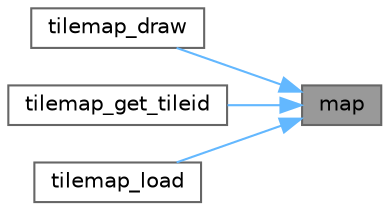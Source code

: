 digraph "map"
{
 // LATEX_PDF_SIZE
  bgcolor="transparent";
  edge [fontname=Helvetica,fontsize=10,labelfontname=Helvetica,labelfontsize=10];
  node [fontname=Helvetica,fontsize=10,shape=box,height=0.2,width=0.4];
  rankdir="RL";
  Node1 [id="Node000001",label="map",height=0.2,width=0.4,color="gray40", fillcolor="grey60", style="filled", fontcolor="black",tooltip="Maps one range of integers to another."];
  Node1 -> Node2 [id="edge1_Node000001_Node000002",dir="back",color="steelblue1",style="solid",tooltip=" "];
  Node2 [id="Node000002",label="tilemap_draw",height=0.2,width=0.4,color="grey40", fillcolor="white", style="filled",URL="$tilemap_8c.html#a4e0fe092b151b776e535f811ee1c937c",tooltip="Draws a tilemap on the screen."];
  Node1 -> Node3 [id="edge2_Node000001_Node000003",dir="back",color="steelblue1",style="solid",tooltip=" "];
  Node3 [id="Node000003",label="tilemap_get_tileid",height=0.2,width=0.4,color="grey40", fillcolor="white", style="filled",URL="$tilemap_8c.html#ad7e13828452b4c7bdef66455b9c188e8",tooltip=" "];
  Node1 -> Node4 [id="edge3_Node000001_Node000004",dir="back",color="steelblue1",style="solid",tooltip=" "];
  Node4 [id="Node000004",label="tilemap_load",height=0.2,width=0.4,color="grey40", fillcolor="white", style="filled",URL="$tilemap_8c.html#a6ac5278adadaa68cea98b8ca74ae35c1",tooltip="Loads a tilemap into memory."];
}
